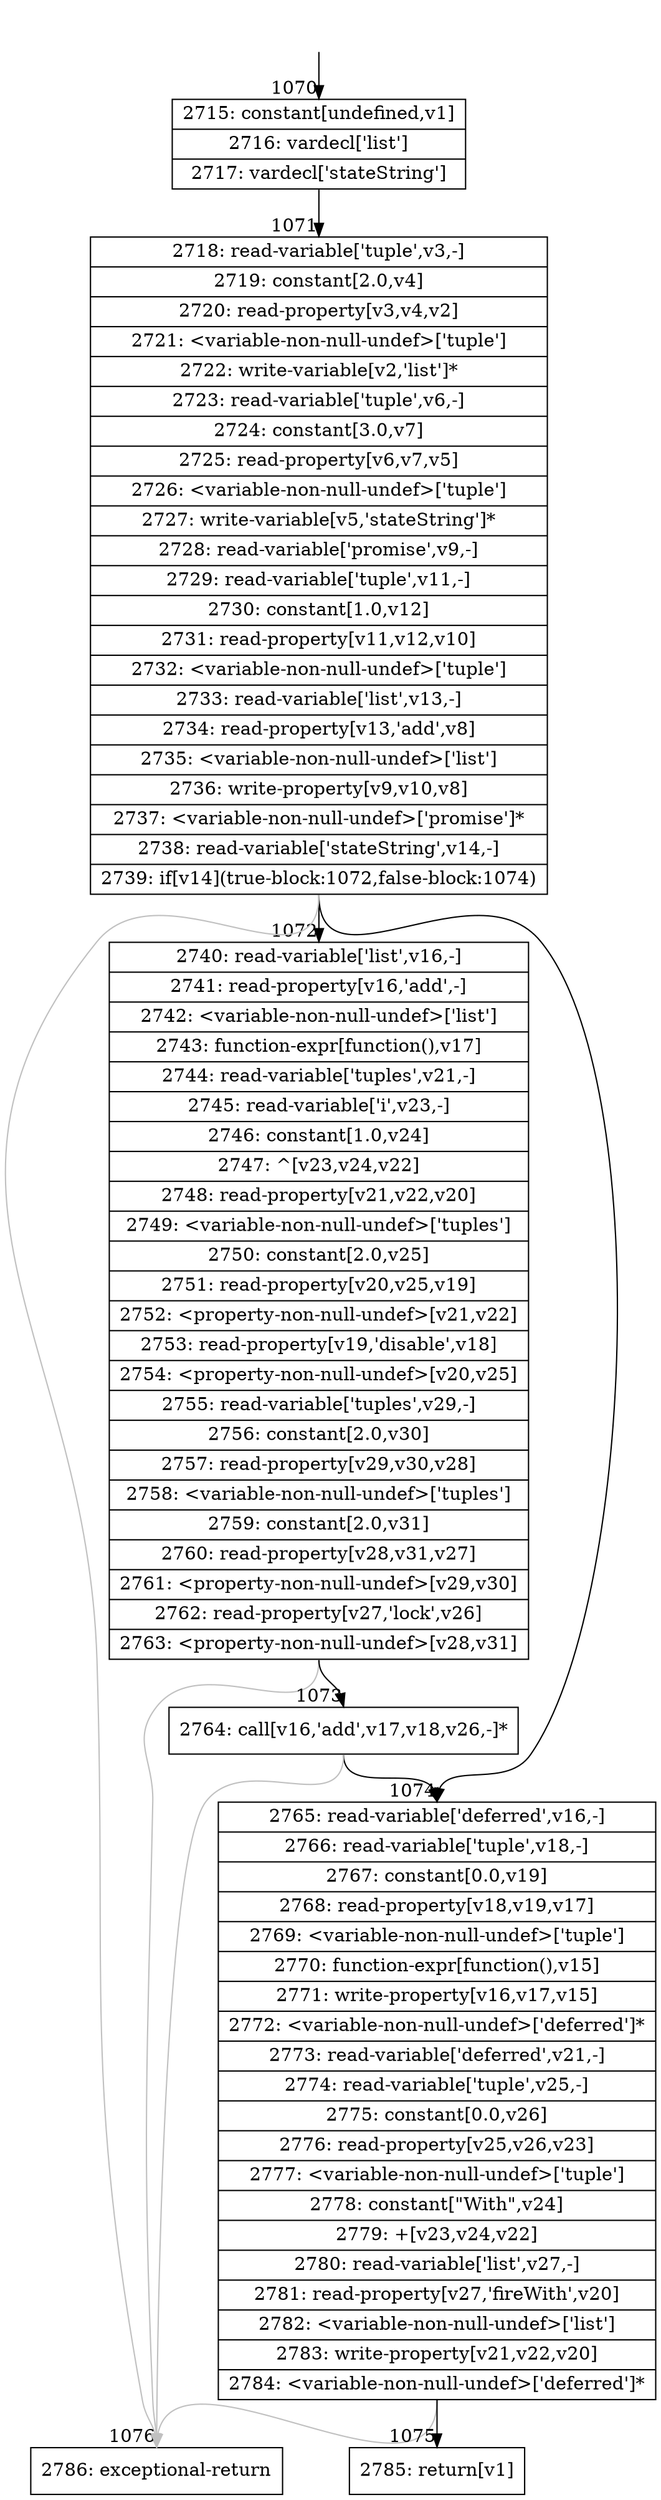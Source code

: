 digraph {
rankdir="TD"
BB_entry83[shape=none,label=""];
BB_entry83 -> BB1070 [tailport=s, headport=n, headlabel="    1070"]
BB1070 [shape=record label="{2715: constant[undefined,v1]|2716: vardecl['list']|2717: vardecl['stateString']}" ] 
BB1070 -> BB1071 [tailport=s, headport=n, headlabel="      1071"]
BB1071 [shape=record label="{2718: read-variable['tuple',v3,-]|2719: constant[2.0,v4]|2720: read-property[v3,v4,v2]|2721: \<variable-non-null-undef\>['tuple']|2722: write-variable[v2,'list']*|2723: read-variable['tuple',v6,-]|2724: constant[3.0,v7]|2725: read-property[v6,v7,v5]|2726: \<variable-non-null-undef\>['tuple']|2727: write-variable[v5,'stateString']*|2728: read-variable['promise',v9,-]|2729: read-variable['tuple',v11,-]|2730: constant[1.0,v12]|2731: read-property[v11,v12,v10]|2732: \<variable-non-null-undef\>['tuple']|2733: read-variable['list',v13,-]|2734: read-property[v13,'add',v8]|2735: \<variable-non-null-undef\>['list']|2736: write-property[v9,v10,v8]|2737: \<variable-non-null-undef\>['promise']*|2738: read-variable['stateString',v14,-]|2739: if[v14](true-block:1072,false-block:1074)}" ] 
BB1071 -> BB1072 [tailport=s, headport=n, headlabel="      1072"]
BB1071 -> BB1074 [tailport=s, headport=n, headlabel="      1074"]
BB1071 -> BB1076 [tailport=s, headport=n, color=gray, headlabel="      1076"]
BB1072 [shape=record label="{2740: read-variable['list',v16,-]|2741: read-property[v16,'add',-]|2742: \<variable-non-null-undef\>['list']|2743: function-expr[function(),v17]|2744: read-variable['tuples',v21,-]|2745: read-variable['i',v23,-]|2746: constant[1.0,v24]|2747: ^[v23,v24,v22]|2748: read-property[v21,v22,v20]|2749: \<variable-non-null-undef\>['tuples']|2750: constant[2.0,v25]|2751: read-property[v20,v25,v19]|2752: \<property-non-null-undef\>[v21,v22]|2753: read-property[v19,'disable',v18]|2754: \<property-non-null-undef\>[v20,v25]|2755: read-variable['tuples',v29,-]|2756: constant[2.0,v30]|2757: read-property[v29,v30,v28]|2758: \<variable-non-null-undef\>['tuples']|2759: constant[2.0,v31]|2760: read-property[v28,v31,v27]|2761: \<property-non-null-undef\>[v29,v30]|2762: read-property[v27,'lock',v26]|2763: \<property-non-null-undef\>[v28,v31]}" ] 
BB1072 -> BB1073 [tailport=s, headport=n, headlabel="      1073"]
BB1072 -> BB1076 [tailport=s, headport=n, color=gray]
BB1073 [shape=record label="{2764: call[v16,'add',v17,v18,v26,-]*}" ] 
BB1073 -> BB1074 [tailport=s, headport=n]
BB1073 -> BB1076 [tailport=s, headport=n, color=gray]
BB1074 [shape=record label="{2765: read-variable['deferred',v16,-]|2766: read-variable['tuple',v18,-]|2767: constant[0.0,v19]|2768: read-property[v18,v19,v17]|2769: \<variable-non-null-undef\>['tuple']|2770: function-expr[function(),v15]|2771: write-property[v16,v17,v15]|2772: \<variable-non-null-undef\>['deferred']*|2773: read-variable['deferred',v21,-]|2774: read-variable['tuple',v25,-]|2775: constant[0.0,v26]|2776: read-property[v25,v26,v23]|2777: \<variable-non-null-undef\>['tuple']|2778: constant[\"With\",v24]|2779: +[v23,v24,v22]|2780: read-variable['list',v27,-]|2781: read-property[v27,'fireWith',v20]|2782: \<variable-non-null-undef\>['list']|2783: write-property[v21,v22,v20]|2784: \<variable-non-null-undef\>['deferred']*}" ] 
BB1074 -> BB1075 [tailport=s, headport=n, headlabel="      1075"]
BB1074 -> BB1076 [tailport=s, headport=n, color=gray]
BB1075 [shape=record label="{2785: return[v1]}" ] 
BB1076 [shape=record label="{2786: exceptional-return}" ] 
}
